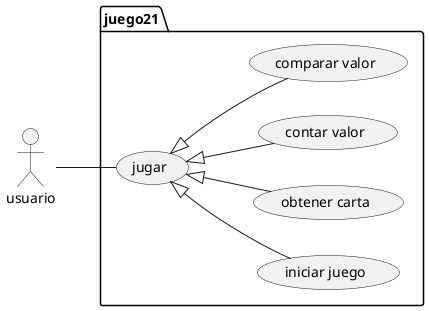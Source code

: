 @startuml
left to right direction
actor usuario as g

package juego21 {
    usecase "jugar" as UC1
    usecase "iniciar juego" as UC2
    usecase "obtener carta" as UC3
    usecase "contar valor" as UC4
    usecase "comparar valor" as UC5
} 

g -- UC1
UC1 <|-- UC2
UC1 <|-- UC3
UC1 <|-- UC4
UC1 <|-- UC5
@endumls
